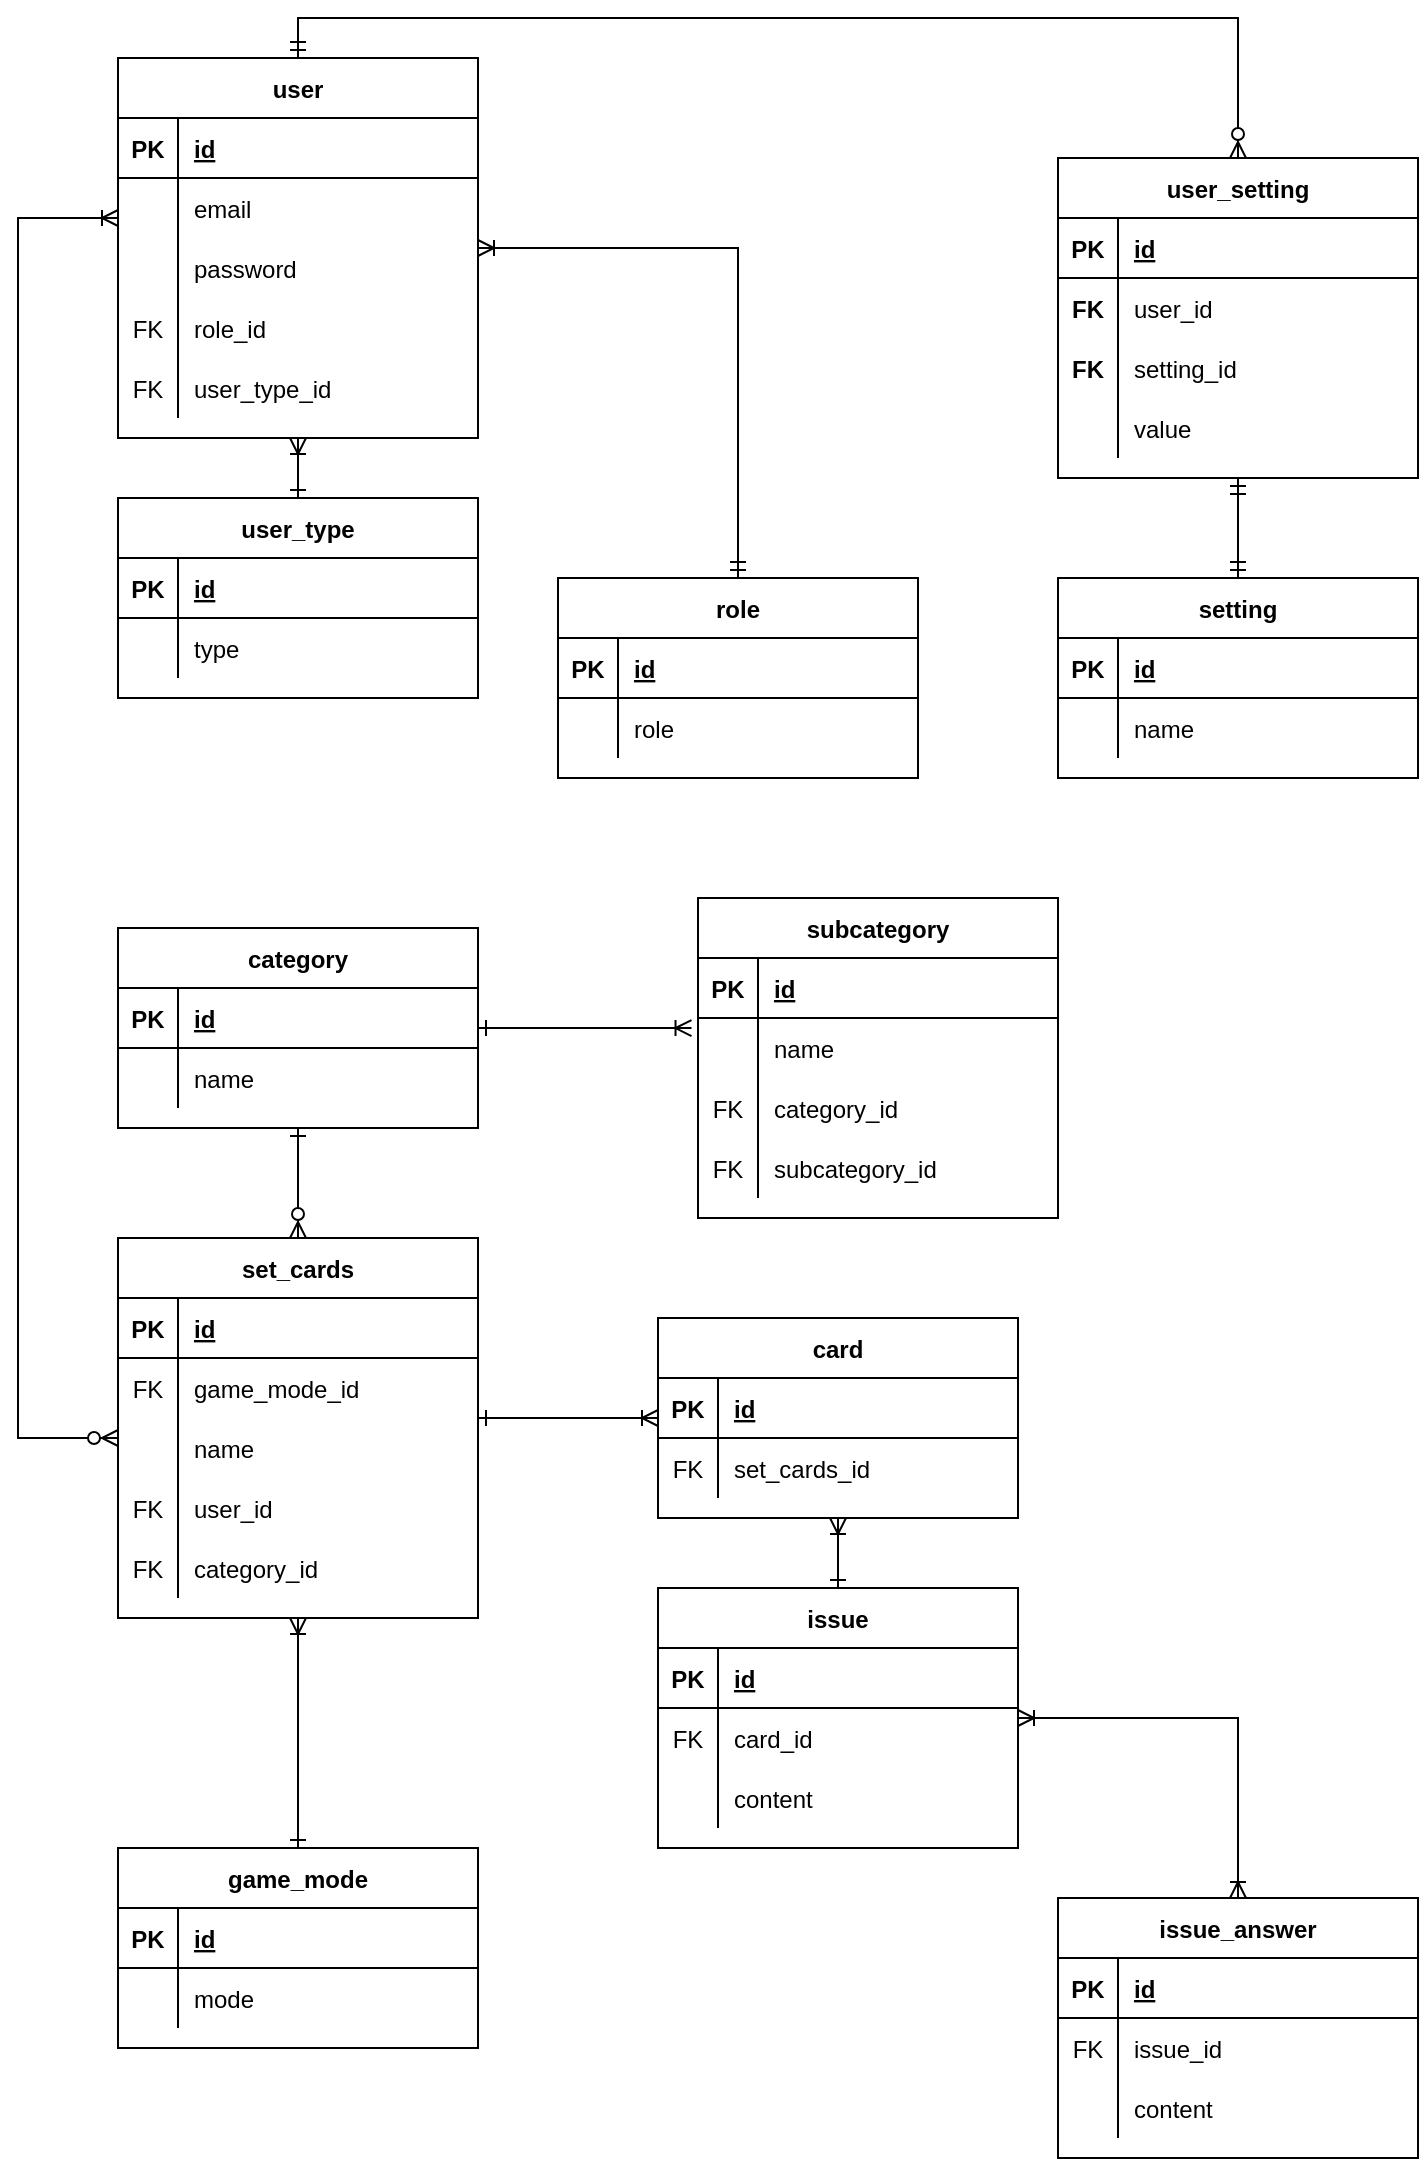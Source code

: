 <mxfile version="15.5.2" type="device"><diagram id="jai2RvPNta3rD_zh6kSv" name="Page-1"><mxGraphModel dx="2942" dy="1132" grid="1" gridSize="10" guides="1" tooltips="1" connect="1" arrows="1" fold="1" page="1" pageScale="1" pageWidth="827" pageHeight="1169" math="0" shadow="0"><root><mxCell id="0"/><mxCell id="1" parent="0"/><mxCell id="2_-YgwGZzEaMT1rcvVCC-52" style="edgeStyle=orthogonalEdgeStyle;rounded=0;orthogonalLoop=1;jettySize=auto;html=1;startArrow=ERoneToMany;startFill=0;endArrow=ERmandOne;endFill=0;" parent="1" source="2_-YgwGZzEaMT1rcvVCC-26" target="2_-YgwGZzEaMT1rcvVCC-39" edge="1"><mxGeometry relative="1" as="geometry"/></mxCell><mxCell id="2_-YgwGZzEaMT1rcvVCC-26" value="user" style="shape=table;startSize=30;container=1;collapsible=1;childLayout=tableLayout;fixedRows=1;rowLines=0;fontStyle=1;align=center;resizeLast=1;" parent="1" vertex="1"><mxGeometry x="140" y="100" width="180" height="190" as="geometry"/></mxCell><mxCell id="2_-YgwGZzEaMT1rcvVCC-27" value="" style="shape=partialRectangle;collapsible=0;dropTarget=0;pointerEvents=0;fillColor=none;top=0;left=0;bottom=1;right=0;points=[[0,0.5],[1,0.5]];portConstraint=eastwest;" parent="2_-YgwGZzEaMT1rcvVCC-26" vertex="1"><mxGeometry y="30" width="180" height="30" as="geometry"/></mxCell><mxCell id="2_-YgwGZzEaMT1rcvVCC-28" value="PK" style="shape=partialRectangle;connectable=0;fillColor=none;top=0;left=0;bottom=0;right=0;fontStyle=1;overflow=hidden;" parent="2_-YgwGZzEaMT1rcvVCC-27" vertex="1"><mxGeometry width="30" height="30" as="geometry"><mxRectangle width="30" height="30" as="alternateBounds"/></mxGeometry></mxCell><mxCell id="2_-YgwGZzEaMT1rcvVCC-29" value="id" style="shape=partialRectangle;connectable=0;fillColor=none;top=0;left=0;bottom=0;right=0;align=left;spacingLeft=6;fontStyle=5;overflow=hidden;" parent="2_-YgwGZzEaMT1rcvVCC-27" vertex="1"><mxGeometry x="30" width="150" height="30" as="geometry"><mxRectangle width="150" height="30" as="alternateBounds"/></mxGeometry></mxCell><mxCell id="2_-YgwGZzEaMT1rcvVCC-30" value="" style="shape=partialRectangle;collapsible=0;dropTarget=0;pointerEvents=0;fillColor=none;top=0;left=0;bottom=0;right=0;points=[[0,0.5],[1,0.5]];portConstraint=eastwest;" parent="2_-YgwGZzEaMT1rcvVCC-26" vertex="1"><mxGeometry y="60" width="180" height="30" as="geometry"/></mxCell><mxCell id="2_-YgwGZzEaMT1rcvVCC-31" value="" style="shape=partialRectangle;connectable=0;fillColor=none;top=0;left=0;bottom=0;right=0;editable=1;overflow=hidden;" parent="2_-YgwGZzEaMT1rcvVCC-30" vertex="1"><mxGeometry width="30" height="30" as="geometry"><mxRectangle width="30" height="30" as="alternateBounds"/></mxGeometry></mxCell><mxCell id="2_-YgwGZzEaMT1rcvVCC-32" value="email" style="shape=partialRectangle;connectable=0;fillColor=none;top=0;left=0;bottom=0;right=0;align=left;spacingLeft=6;overflow=hidden;" parent="2_-YgwGZzEaMT1rcvVCC-30" vertex="1"><mxGeometry x="30" width="150" height="30" as="geometry"><mxRectangle width="150" height="30" as="alternateBounds"/></mxGeometry></mxCell><mxCell id="2_-YgwGZzEaMT1rcvVCC-33" value="" style="shape=partialRectangle;collapsible=0;dropTarget=0;pointerEvents=0;fillColor=none;top=0;left=0;bottom=0;right=0;points=[[0,0.5],[1,0.5]];portConstraint=eastwest;" parent="2_-YgwGZzEaMT1rcvVCC-26" vertex="1"><mxGeometry y="90" width="180" height="30" as="geometry"/></mxCell><mxCell id="2_-YgwGZzEaMT1rcvVCC-34" value="" style="shape=partialRectangle;connectable=0;fillColor=none;top=0;left=0;bottom=0;right=0;editable=1;overflow=hidden;" parent="2_-YgwGZzEaMT1rcvVCC-33" vertex="1"><mxGeometry width="30" height="30" as="geometry"><mxRectangle width="30" height="30" as="alternateBounds"/></mxGeometry></mxCell><mxCell id="2_-YgwGZzEaMT1rcvVCC-35" value="password" style="shape=partialRectangle;connectable=0;fillColor=none;top=0;left=0;bottom=0;right=0;align=left;spacingLeft=6;overflow=hidden;" parent="2_-YgwGZzEaMT1rcvVCC-33" vertex="1"><mxGeometry x="30" width="150" height="30" as="geometry"><mxRectangle width="150" height="30" as="alternateBounds"/></mxGeometry></mxCell><mxCell id="2_-YgwGZzEaMT1rcvVCC-36" value="" style="shape=partialRectangle;collapsible=0;dropTarget=0;pointerEvents=0;fillColor=none;top=0;left=0;bottom=0;right=0;points=[[0,0.5],[1,0.5]];portConstraint=eastwest;" parent="2_-YgwGZzEaMT1rcvVCC-26" vertex="1"><mxGeometry y="120" width="180" height="30" as="geometry"/></mxCell><mxCell id="2_-YgwGZzEaMT1rcvVCC-37" value="FK" style="shape=partialRectangle;connectable=0;fillColor=none;top=0;left=0;bottom=0;right=0;editable=1;overflow=hidden;" parent="2_-YgwGZzEaMT1rcvVCC-36" vertex="1"><mxGeometry width="30" height="30" as="geometry"><mxRectangle width="30" height="30" as="alternateBounds"/></mxGeometry></mxCell><mxCell id="2_-YgwGZzEaMT1rcvVCC-38" value="role_id" style="shape=partialRectangle;connectable=0;fillColor=none;top=0;left=0;bottom=0;right=0;align=left;spacingLeft=6;overflow=hidden;" parent="2_-YgwGZzEaMT1rcvVCC-36" vertex="1"><mxGeometry x="30" width="150" height="30" as="geometry"><mxRectangle width="150" height="30" as="alternateBounds"/></mxGeometry></mxCell><mxCell id="8oWmtClMRzHZRAuWbO8L-13" value="" style="shape=partialRectangle;collapsible=0;dropTarget=0;pointerEvents=0;fillColor=none;top=0;left=0;bottom=0;right=0;points=[[0,0.5],[1,0.5]];portConstraint=eastwest;" parent="2_-YgwGZzEaMT1rcvVCC-26" vertex="1"><mxGeometry y="150" width="180" height="30" as="geometry"/></mxCell><mxCell id="8oWmtClMRzHZRAuWbO8L-14" value="FK" style="shape=partialRectangle;connectable=0;fillColor=none;top=0;left=0;bottom=0;right=0;editable=1;overflow=hidden;" parent="8oWmtClMRzHZRAuWbO8L-13" vertex="1"><mxGeometry width="30" height="30" as="geometry"><mxRectangle width="30" height="30" as="alternateBounds"/></mxGeometry></mxCell><mxCell id="8oWmtClMRzHZRAuWbO8L-15" value="user_type_id" style="shape=partialRectangle;connectable=0;fillColor=none;top=0;left=0;bottom=0;right=0;align=left;spacingLeft=6;overflow=hidden;" parent="8oWmtClMRzHZRAuWbO8L-13" vertex="1"><mxGeometry x="30" width="150" height="30" as="geometry"><mxRectangle width="150" height="30" as="alternateBounds"/></mxGeometry></mxCell><mxCell id="2_-YgwGZzEaMT1rcvVCC-39" value="role" style="shape=table;startSize=30;container=1;collapsible=1;childLayout=tableLayout;fixedRows=1;rowLines=0;fontStyle=1;align=center;resizeLast=1;" parent="1" vertex="1"><mxGeometry x="360" y="360" width="180" height="100" as="geometry"/></mxCell><mxCell id="2_-YgwGZzEaMT1rcvVCC-40" value="" style="shape=partialRectangle;collapsible=0;dropTarget=0;pointerEvents=0;fillColor=none;top=0;left=0;bottom=1;right=0;points=[[0,0.5],[1,0.5]];portConstraint=eastwest;" parent="2_-YgwGZzEaMT1rcvVCC-39" vertex="1"><mxGeometry y="30" width="180" height="30" as="geometry"/></mxCell><mxCell id="2_-YgwGZzEaMT1rcvVCC-41" value="PK" style="shape=partialRectangle;connectable=0;fillColor=none;top=0;left=0;bottom=0;right=0;fontStyle=1;overflow=hidden;" parent="2_-YgwGZzEaMT1rcvVCC-40" vertex="1"><mxGeometry width="30" height="30" as="geometry"><mxRectangle width="30" height="30" as="alternateBounds"/></mxGeometry></mxCell><mxCell id="2_-YgwGZzEaMT1rcvVCC-42" value="id" style="shape=partialRectangle;connectable=0;fillColor=none;top=0;left=0;bottom=0;right=0;align=left;spacingLeft=6;fontStyle=5;overflow=hidden;" parent="2_-YgwGZzEaMT1rcvVCC-40" vertex="1"><mxGeometry x="30" width="150" height="30" as="geometry"><mxRectangle width="150" height="30" as="alternateBounds"/></mxGeometry></mxCell><mxCell id="2_-YgwGZzEaMT1rcvVCC-43" value="" style="shape=partialRectangle;collapsible=0;dropTarget=0;pointerEvents=0;fillColor=none;top=0;left=0;bottom=0;right=0;points=[[0,0.5],[1,0.5]];portConstraint=eastwest;" parent="2_-YgwGZzEaMT1rcvVCC-39" vertex="1"><mxGeometry y="60" width="180" height="30" as="geometry"/></mxCell><mxCell id="2_-YgwGZzEaMT1rcvVCC-44" value="" style="shape=partialRectangle;connectable=0;fillColor=none;top=0;left=0;bottom=0;right=0;editable=1;overflow=hidden;" parent="2_-YgwGZzEaMT1rcvVCC-43" vertex="1"><mxGeometry width="30" height="30" as="geometry"><mxRectangle width="30" height="30" as="alternateBounds"/></mxGeometry></mxCell><mxCell id="2_-YgwGZzEaMT1rcvVCC-45" value="role" style="shape=partialRectangle;connectable=0;fillColor=none;top=0;left=0;bottom=0;right=0;align=left;spacingLeft=6;overflow=hidden;" parent="2_-YgwGZzEaMT1rcvVCC-43" vertex="1"><mxGeometry x="30" width="150" height="30" as="geometry"><mxRectangle width="150" height="30" as="alternateBounds"/></mxGeometry></mxCell><mxCell id="2_-YgwGZzEaMT1rcvVCC-80" style="edgeStyle=orthogonalEdgeStyle;rounded=0;orthogonalLoop=1;jettySize=auto;html=1;entryX=-0.018;entryY=0.167;entryDx=0;entryDy=0;entryPerimeter=0;startArrow=ERone;startFill=0;endArrow=ERoneToMany;endFill=0;" parent="1" source="2_-YgwGZzEaMT1rcvVCC-53" target="2_-YgwGZzEaMT1rcvVCC-64" edge="1"><mxGeometry relative="1" as="geometry"/></mxCell><mxCell id="2_-YgwGZzEaMT1rcvVCC-53" value="category" style="shape=table;startSize=30;container=1;collapsible=1;childLayout=tableLayout;fixedRows=1;rowLines=0;fontStyle=1;align=center;resizeLast=1;" parent="1" vertex="1"><mxGeometry x="140" y="535" width="180" height="100" as="geometry"/></mxCell><mxCell id="2_-YgwGZzEaMT1rcvVCC-54" value="" style="shape=partialRectangle;collapsible=0;dropTarget=0;pointerEvents=0;fillColor=none;top=0;left=0;bottom=1;right=0;points=[[0,0.5],[1,0.5]];portConstraint=eastwest;" parent="2_-YgwGZzEaMT1rcvVCC-53" vertex="1"><mxGeometry y="30" width="180" height="30" as="geometry"/></mxCell><mxCell id="2_-YgwGZzEaMT1rcvVCC-55" value="PK" style="shape=partialRectangle;connectable=0;fillColor=none;top=0;left=0;bottom=0;right=0;fontStyle=1;overflow=hidden;" parent="2_-YgwGZzEaMT1rcvVCC-54" vertex="1"><mxGeometry width="30" height="30" as="geometry"><mxRectangle width="30" height="30" as="alternateBounds"/></mxGeometry></mxCell><mxCell id="2_-YgwGZzEaMT1rcvVCC-56" value="id" style="shape=partialRectangle;connectable=0;fillColor=none;top=0;left=0;bottom=0;right=0;align=left;spacingLeft=6;fontStyle=5;overflow=hidden;" parent="2_-YgwGZzEaMT1rcvVCC-54" vertex="1"><mxGeometry x="30" width="150" height="30" as="geometry"><mxRectangle width="150" height="30" as="alternateBounds"/></mxGeometry></mxCell><mxCell id="2_-YgwGZzEaMT1rcvVCC-57" value="" style="shape=partialRectangle;collapsible=0;dropTarget=0;pointerEvents=0;fillColor=none;top=0;left=0;bottom=0;right=0;points=[[0,0.5],[1,0.5]];portConstraint=eastwest;" parent="2_-YgwGZzEaMT1rcvVCC-53" vertex="1"><mxGeometry y="60" width="180" height="30" as="geometry"/></mxCell><mxCell id="2_-YgwGZzEaMT1rcvVCC-58" value="" style="shape=partialRectangle;connectable=0;fillColor=none;top=0;left=0;bottom=0;right=0;editable=1;overflow=hidden;" parent="2_-YgwGZzEaMT1rcvVCC-57" vertex="1"><mxGeometry width="30" height="30" as="geometry"><mxRectangle width="30" height="30" as="alternateBounds"/></mxGeometry></mxCell><mxCell id="2_-YgwGZzEaMT1rcvVCC-59" value="name" style="shape=partialRectangle;connectable=0;fillColor=none;top=0;left=0;bottom=0;right=0;align=left;spacingLeft=6;overflow=hidden;" parent="2_-YgwGZzEaMT1rcvVCC-57" vertex="1"><mxGeometry x="30" width="150" height="30" as="geometry"><mxRectangle width="150" height="30" as="alternateBounds"/></mxGeometry></mxCell><mxCell id="2_-YgwGZzEaMT1rcvVCC-60" value="subcategory" style="shape=table;startSize=30;container=1;collapsible=1;childLayout=tableLayout;fixedRows=1;rowLines=0;fontStyle=1;align=center;resizeLast=1;" parent="1" vertex="1"><mxGeometry x="430" y="520" width="180" height="160" as="geometry"/></mxCell><mxCell id="2_-YgwGZzEaMT1rcvVCC-61" value="" style="shape=partialRectangle;collapsible=0;dropTarget=0;pointerEvents=0;fillColor=none;top=0;left=0;bottom=1;right=0;points=[[0,0.5],[1,0.5]];portConstraint=eastwest;" parent="2_-YgwGZzEaMT1rcvVCC-60" vertex="1"><mxGeometry y="30" width="180" height="30" as="geometry"/></mxCell><mxCell id="2_-YgwGZzEaMT1rcvVCC-62" value="PK" style="shape=partialRectangle;connectable=0;fillColor=none;top=0;left=0;bottom=0;right=0;fontStyle=1;overflow=hidden;" parent="2_-YgwGZzEaMT1rcvVCC-61" vertex="1"><mxGeometry width="30" height="30" as="geometry"><mxRectangle width="30" height="30" as="alternateBounds"/></mxGeometry></mxCell><mxCell id="2_-YgwGZzEaMT1rcvVCC-63" value="id" style="shape=partialRectangle;connectable=0;fillColor=none;top=0;left=0;bottom=0;right=0;align=left;spacingLeft=6;fontStyle=5;overflow=hidden;" parent="2_-YgwGZzEaMT1rcvVCC-61" vertex="1"><mxGeometry x="30" width="150" height="30" as="geometry"><mxRectangle width="150" height="30" as="alternateBounds"/></mxGeometry></mxCell><mxCell id="2_-YgwGZzEaMT1rcvVCC-64" value="" style="shape=partialRectangle;collapsible=0;dropTarget=0;pointerEvents=0;fillColor=none;top=0;left=0;bottom=0;right=0;points=[[0,0.5],[1,0.5]];portConstraint=eastwest;" parent="2_-YgwGZzEaMT1rcvVCC-60" vertex="1"><mxGeometry y="60" width="180" height="30" as="geometry"/></mxCell><mxCell id="2_-YgwGZzEaMT1rcvVCC-65" value="" style="shape=partialRectangle;connectable=0;fillColor=none;top=0;left=0;bottom=0;right=0;editable=1;overflow=hidden;" parent="2_-YgwGZzEaMT1rcvVCC-64" vertex="1"><mxGeometry width="30" height="30" as="geometry"><mxRectangle width="30" height="30" as="alternateBounds"/></mxGeometry></mxCell><mxCell id="2_-YgwGZzEaMT1rcvVCC-66" value="name" style="shape=partialRectangle;connectable=0;fillColor=none;top=0;left=0;bottom=0;right=0;align=left;spacingLeft=6;overflow=hidden;" parent="2_-YgwGZzEaMT1rcvVCC-64" vertex="1"><mxGeometry x="30" width="150" height="30" as="geometry"><mxRectangle width="150" height="30" as="alternateBounds"/></mxGeometry></mxCell><mxCell id="2_-YgwGZzEaMT1rcvVCC-77" value="" style="shape=partialRectangle;collapsible=0;dropTarget=0;pointerEvents=0;fillColor=none;top=0;left=0;bottom=0;right=0;points=[[0,0.5],[1,0.5]];portConstraint=eastwest;" parent="2_-YgwGZzEaMT1rcvVCC-60" vertex="1"><mxGeometry y="90" width="180" height="30" as="geometry"/></mxCell><mxCell id="2_-YgwGZzEaMT1rcvVCC-78" value="FK" style="shape=partialRectangle;connectable=0;fillColor=none;top=0;left=0;bottom=0;right=0;editable=1;overflow=hidden;" parent="2_-YgwGZzEaMT1rcvVCC-77" vertex="1"><mxGeometry width="30" height="30" as="geometry"><mxRectangle width="30" height="30" as="alternateBounds"/></mxGeometry></mxCell><mxCell id="2_-YgwGZzEaMT1rcvVCC-79" value="category_id" style="shape=partialRectangle;connectable=0;fillColor=none;top=0;left=0;bottom=0;right=0;align=left;spacingLeft=6;overflow=hidden;" parent="2_-YgwGZzEaMT1rcvVCC-77" vertex="1"><mxGeometry x="30" width="150" height="30" as="geometry"><mxRectangle width="150" height="30" as="alternateBounds"/></mxGeometry></mxCell><mxCell id="2wYi6WxrOc3uGwb4chXi-4" value="" style="shape=partialRectangle;collapsible=0;dropTarget=0;pointerEvents=0;fillColor=none;top=0;left=0;bottom=0;right=0;points=[[0,0.5],[1,0.5]];portConstraint=eastwest;" vertex="1" parent="2_-YgwGZzEaMT1rcvVCC-60"><mxGeometry y="120" width="180" height="30" as="geometry"/></mxCell><mxCell id="2wYi6WxrOc3uGwb4chXi-5" value="FK" style="shape=partialRectangle;connectable=0;fillColor=none;top=0;left=0;bottom=0;right=0;editable=1;overflow=hidden;" vertex="1" parent="2wYi6WxrOc3uGwb4chXi-4"><mxGeometry width="30" height="30" as="geometry"><mxRectangle width="30" height="30" as="alternateBounds"/></mxGeometry></mxCell><mxCell id="2wYi6WxrOc3uGwb4chXi-6" value="subcategory_id" style="shape=partialRectangle;connectable=0;fillColor=none;top=0;left=0;bottom=0;right=0;align=left;spacingLeft=6;overflow=hidden;" vertex="1" parent="2wYi6WxrOc3uGwb4chXi-4"><mxGeometry x="30" width="150" height="30" as="geometry"><mxRectangle width="150" height="30" as="alternateBounds"/></mxGeometry></mxCell><mxCell id="2_-YgwGZzEaMT1rcvVCC-105" style="edgeStyle=orthogonalEdgeStyle;rounded=0;orthogonalLoop=1;jettySize=auto;html=1;startArrow=ERone;startFill=0;endArrow=ERoneToMany;endFill=0;" parent="1" source="2_-YgwGZzEaMT1rcvVCC-81" target="2_-YgwGZzEaMT1rcvVCC-88" edge="1"><mxGeometry relative="1" as="geometry"/></mxCell><mxCell id="2_-YgwGZzEaMT1rcvVCC-81" value="game_mode" style="shape=table;startSize=30;container=1;collapsible=1;childLayout=tableLayout;fixedRows=1;rowLines=0;fontStyle=1;align=center;resizeLast=1;" parent="1" vertex="1"><mxGeometry x="140" y="995" width="180" height="100" as="geometry"/></mxCell><mxCell id="2_-YgwGZzEaMT1rcvVCC-82" value="" style="shape=partialRectangle;collapsible=0;dropTarget=0;pointerEvents=0;fillColor=none;top=0;left=0;bottom=1;right=0;points=[[0,0.5],[1,0.5]];portConstraint=eastwest;" parent="2_-YgwGZzEaMT1rcvVCC-81" vertex="1"><mxGeometry y="30" width="180" height="30" as="geometry"/></mxCell><mxCell id="2_-YgwGZzEaMT1rcvVCC-83" value="PK" style="shape=partialRectangle;connectable=0;fillColor=none;top=0;left=0;bottom=0;right=0;fontStyle=1;overflow=hidden;" parent="2_-YgwGZzEaMT1rcvVCC-82" vertex="1"><mxGeometry width="30" height="30" as="geometry"><mxRectangle width="30" height="30" as="alternateBounds"/></mxGeometry></mxCell><mxCell id="2_-YgwGZzEaMT1rcvVCC-84" value="id" style="shape=partialRectangle;connectable=0;fillColor=none;top=0;left=0;bottom=0;right=0;align=left;spacingLeft=6;fontStyle=5;overflow=hidden;" parent="2_-YgwGZzEaMT1rcvVCC-82" vertex="1"><mxGeometry x="30" width="150" height="30" as="geometry"><mxRectangle width="150" height="30" as="alternateBounds"/></mxGeometry></mxCell><mxCell id="2_-YgwGZzEaMT1rcvVCC-85" value="" style="shape=partialRectangle;collapsible=0;dropTarget=0;pointerEvents=0;fillColor=none;top=0;left=0;bottom=0;right=0;points=[[0,0.5],[1,0.5]];portConstraint=eastwest;" parent="2_-YgwGZzEaMT1rcvVCC-81" vertex="1"><mxGeometry y="60" width="180" height="30" as="geometry"/></mxCell><mxCell id="2_-YgwGZzEaMT1rcvVCC-86" value="" style="shape=partialRectangle;connectable=0;fillColor=none;top=0;left=0;bottom=0;right=0;editable=1;overflow=hidden;" parent="2_-YgwGZzEaMT1rcvVCC-85" vertex="1"><mxGeometry width="30" height="30" as="geometry"><mxRectangle width="30" height="30" as="alternateBounds"/></mxGeometry></mxCell><mxCell id="2_-YgwGZzEaMT1rcvVCC-87" value="mode" style="shape=partialRectangle;connectable=0;fillColor=none;top=0;left=0;bottom=0;right=0;align=left;spacingLeft=6;overflow=hidden;" parent="2_-YgwGZzEaMT1rcvVCC-85" vertex="1"><mxGeometry x="30" width="150" height="30" as="geometry"><mxRectangle width="150" height="30" as="alternateBounds"/></mxGeometry></mxCell><mxCell id="2_-YgwGZzEaMT1rcvVCC-107" style="edgeStyle=orthogonalEdgeStyle;rounded=0;orthogonalLoop=1;jettySize=auto;html=1;startArrow=ERone;startFill=0;endArrow=ERoneToMany;endFill=0;" parent="1" source="2_-YgwGZzEaMT1rcvVCC-88" target="2_-YgwGZzEaMT1rcvVCC-95" edge="1"><mxGeometry relative="1" as="geometry"><Array as="points"><mxPoint x="360" y="780"/><mxPoint x="360" y="780"/></Array></mxGeometry></mxCell><mxCell id="8oWmtClMRzHZRAuWbO8L-4" style="edgeStyle=orthogonalEdgeStyle;rounded=0;orthogonalLoop=1;jettySize=auto;html=1;startArrow=ERzeroToMany;startFill=1;endArrow=ERoneToMany;endFill=0;" parent="1" source="2_-YgwGZzEaMT1rcvVCC-88" target="2_-YgwGZzEaMT1rcvVCC-26" edge="1"><mxGeometry relative="1" as="geometry"><Array as="points"><mxPoint x="90" y="790"/><mxPoint x="90" y="180"/></Array></mxGeometry></mxCell><mxCell id="8oWmtClMRzHZRAuWbO8L-11" style="edgeStyle=orthogonalEdgeStyle;rounded=0;orthogonalLoop=1;jettySize=auto;html=1;startArrow=ERzeroToMany;startFill=1;endArrow=ERone;endFill=0;" parent="1" source="2_-YgwGZzEaMT1rcvVCC-88" edge="1" target="2_-YgwGZzEaMT1rcvVCC-53"><mxGeometry relative="1" as="geometry"><mxPoint x="240" y="630" as="targetPoint"/></mxGeometry></mxCell><mxCell id="2_-YgwGZzEaMT1rcvVCC-88" value="set_cards" style="shape=table;startSize=30;container=1;collapsible=1;childLayout=tableLayout;fixedRows=1;rowLines=0;fontStyle=1;align=center;resizeLast=1;" parent="1" vertex="1"><mxGeometry x="140" y="690" width="180" height="190" as="geometry"/></mxCell><mxCell id="2_-YgwGZzEaMT1rcvVCC-89" value="" style="shape=partialRectangle;collapsible=0;dropTarget=0;pointerEvents=0;fillColor=none;top=0;left=0;bottom=1;right=0;points=[[0,0.5],[1,0.5]];portConstraint=eastwest;" parent="2_-YgwGZzEaMT1rcvVCC-88" vertex="1"><mxGeometry y="30" width="180" height="30" as="geometry"/></mxCell><mxCell id="2_-YgwGZzEaMT1rcvVCC-90" value="PK" style="shape=partialRectangle;connectable=0;fillColor=none;top=0;left=0;bottom=0;right=0;fontStyle=1;overflow=hidden;" parent="2_-YgwGZzEaMT1rcvVCC-89" vertex="1"><mxGeometry width="30" height="30" as="geometry"><mxRectangle width="30" height="30" as="alternateBounds"/></mxGeometry></mxCell><mxCell id="2_-YgwGZzEaMT1rcvVCC-91" value="id" style="shape=partialRectangle;connectable=0;fillColor=none;top=0;left=0;bottom=0;right=0;align=left;spacingLeft=6;fontStyle=5;overflow=hidden;" parent="2_-YgwGZzEaMT1rcvVCC-89" vertex="1"><mxGeometry x="30" width="150" height="30" as="geometry"><mxRectangle width="150" height="30" as="alternateBounds"/></mxGeometry></mxCell><mxCell id="2_-YgwGZzEaMT1rcvVCC-92" value="" style="shape=partialRectangle;collapsible=0;dropTarget=0;pointerEvents=0;fillColor=none;top=0;left=0;bottom=0;right=0;points=[[0,0.5],[1,0.5]];portConstraint=eastwest;" parent="2_-YgwGZzEaMT1rcvVCC-88" vertex="1"><mxGeometry y="60" width="180" height="30" as="geometry"/></mxCell><mxCell id="2_-YgwGZzEaMT1rcvVCC-93" value="FK" style="shape=partialRectangle;connectable=0;fillColor=none;top=0;left=0;bottom=0;right=0;editable=1;overflow=hidden;" parent="2_-YgwGZzEaMT1rcvVCC-92" vertex="1"><mxGeometry width="30" height="30" as="geometry"><mxRectangle width="30" height="30" as="alternateBounds"/></mxGeometry></mxCell><mxCell id="2_-YgwGZzEaMT1rcvVCC-94" value="game_mode_id" style="shape=partialRectangle;connectable=0;fillColor=none;top=0;left=0;bottom=0;right=0;align=left;spacingLeft=6;overflow=hidden;" parent="2_-YgwGZzEaMT1rcvVCC-92" vertex="1"><mxGeometry x="30" width="150" height="30" as="geometry"><mxRectangle width="150" height="30" as="alternateBounds"/></mxGeometry></mxCell><mxCell id="2_-YgwGZzEaMT1rcvVCC-108" value="" style="shape=partialRectangle;collapsible=0;dropTarget=0;pointerEvents=0;fillColor=none;top=0;left=0;bottom=0;right=0;points=[[0,0.5],[1,0.5]];portConstraint=eastwest;" parent="2_-YgwGZzEaMT1rcvVCC-88" vertex="1"><mxGeometry y="90" width="180" height="30" as="geometry"/></mxCell><mxCell id="2_-YgwGZzEaMT1rcvVCC-109" value="" style="shape=partialRectangle;connectable=0;fillColor=none;top=0;left=0;bottom=0;right=0;editable=1;overflow=hidden;" parent="2_-YgwGZzEaMT1rcvVCC-108" vertex="1"><mxGeometry width="30" height="30" as="geometry"><mxRectangle width="30" height="30" as="alternateBounds"/></mxGeometry></mxCell><mxCell id="2_-YgwGZzEaMT1rcvVCC-110" value="name" style="shape=partialRectangle;connectable=0;fillColor=none;top=0;left=0;bottom=0;right=0;align=left;spacingLeft=6;overflow=hidden;" parent="2_-YgwGZzEaMT1rcvVCC-108" vertex="1"><mxGeometry x="30" width="150" height="30" as="geometry"><mxRectangle width="150" height="30" as="alternateBounds"/></mxGeometry></mxCell><mxCell id="8oWmtClMRzHZRAuWbO8L-1" value="" style="shape=partialRectangle;collapsible=0;dropTarget=0;pointerEvents=0;fillColor=none;top=0;left=0;bottom=0;right=0;points=[[0,0.5],[1,0.5]];portConstraint=eastwest;" parent="2_-YgwGZzEaMT1rcvVCC-88" vertex="1"><mxGeometry y="120" width="180" height="30" as="geometry"/></mxCell><mxCell id="8oWmtClMRzHZRAuWbO8L-2" value="FK" style="shape=partialRectangle;connectable=0;fillColor=none;top=0;left=0;bottom=0;right=0;editable=1;overflow=hidden;" parent="8oWmtClMRzHZRAuWbO8L-1" vertex="1"><mxGeometry width="30" height="30" as="geometry"><mxRectangle width="30" height="30" as="alternateBounds"/></mxGeometry></mxCell><mxCell id="8oWmtClMRzHZRAuWbO8L-3" value="user_id" style="shape=partialRectangle;connectable=0;fillColor=none;top=0;left=0;bottom=0;right=0;align=left;spacingLeft=6;overflow=hidden;" parent="8oWmtClMRzHZRAuWbO8L-1" vertex="1"><mxGeometry x="30" width="150" height="30" as="geometry"><mxRectangle width="150" height="30" as="alternateBounds"/></mxGeometry></mxCell><mxCell id="8oWmtClMRzHZRAuWbO8L-5" value="" style="shape=partialRectangle;collapsible=0;dropTarget=0;pointerEvents=0;fillColor=none;top=0;left=0;bottom=0;right=0;points=[[0,0.5],[1,0.5]];portConstraint=eastwest;" parent="2_-YgwGZzEaMT1rcvVCC-88" vertex="1"><mxGeometry y="150" width="180" height="30" as="geometry"/></mxCell><mxCell id="8oWmtClMRzHZRAuWbO8L-6" value="FK" style="shape=partialRectangle;connectable=0;fillColor=none;top=0;left=0;bottom=0;right=0;editable=1;overflow=hidden;" parent="8oWmtClMRzHZRAuWbO8L-5" vertex="1"><mxGeometry width="30" height="30" as="geometry"><mxRectangle width="30" height="30" as="alternateBounds"/></mxGeometry></mxCell><mxCell id="8oWmtClMRzHZRAuWbO8L-7" value="category_id" style="shape=partialRectangle;connectable=0;fillColor=none;top=0;left=0;bottom=0;right=0;align=left;spacingLeft=6;overflow=hidden;" parent="8oWmtClMRzHZRAuWbO8L-5" vertex="1"><mxGeometry x="30" width="150" height="30" as="geometry"><mxRectangle width="150" height="30" as="alternateBounds"/></mxGeometry></mxCell><mxCell id="2_-YgwGZzEaMT1rcvVCC-140" style="edgeStyle=orthogonalEdgeStyle;rounded=0;orthogonalLoop=1;jettySize=auto;html=1;entryX=0.5;entryY=0;entryDx=0;entryDy=0;startArrow=ERoneToMany;startFill=0;endArrow=ERone;endFill=0;" parent="1" source="2_-YgwGZzEaMT1rcvVCC-95" target="2_-YgwGZzEaMT1rcvVCC-117" edge="1"><mxGeometry relative="1" as="geometry"/></mxCell><mxCell id="2_-YgwGZzEaMT1rcvVCC-95" value="card" style="shape=table;startSize=30;container=1;collapsible=1;childLayout=tableLayout;fixedRows=1;rowLines=0;fontStyle=1;align=center;resizeLast=1;" parent="1" vertex="1"><mxGeometry x="410" y="730" width="180" height="100" as="geometry"/></mxCell><mxCell id="2_-YgwGZzEaMT1rcvVCC-96" value="" style="shape=partialRectangle;collapsible=0;dropTarget=0;pointerEvents=0;fillColor=none;top=0;left=0;bottom=1;right=0;points=[[0,0.5],[1,0.5]];portConstraint=eastwest;" parent="2_-YgwGZzEaMT1rcvVCC-95" vertex="1"><mxGeometry y="30" width="180" height="30" as="geometry"/></mxCell><mxCell id="2_-YgwGZzEaMT1rcvVCC-97" value="PK" style="shape=partialRectangle;connectable=0;fillColor=none;top=0;left=0;bottom=0;right=0;fontStyle=1;overflow=hidden;" parent="2_-YgwGZzEaMT1rcvVCC-96" vertex="1"><mxGeometry width="30" height="30" as="geometry"><mxRectangle width="30" height="30" as="alternateBounds"/></mxGeometry></mxCell><mxCell id="2_-YgwGZzEaMT1rcvVCC-98" value="id" style="shape=partialRectangle;connectable=0;fillColor=none;top=0;left=0;bottom=0;right=0;align=left;spacingLeft=6;fontStyle=5;overflow=hidden;" parent="2_-YgwGZzEaMT1rcvVCC-96" vertex="1"><mxGeometry x="30" width="150" height="30" as="geometry"><mxRectangle width="150" height="30" as="alternateBounds"/></mxGeometry></mxCell><mxCell id="2_-YgwGZzEaMT1rcvVCC-99" value="" style="shape=partialRectangle;collapsible=0;dropTarget=0;pointerEvents=0;fillColor=none;top=0;left=0;bottom=0;right=0;points=[[0,0.5],[1,0.5]];portConstraint=eastwest;" parent="2_-YgwGZzEaMT1rcvVCC-95" vertex="1"><mxGeometry y="60" width="180" height="30" as="geometry"/></mxCell><mxCell id="2_-YgwGZzEaMT1rcvVCC-100" value="FK" style="shape=partialRectangle;connectable=0;fillColor=none;top=0;left=0;bottom=0;right=0;editable=1;overflow=hidden;" parent="2_-YgwGZzEaMT1rcvVCC-99" vertex="1"><mxGeometry width="30" height="30" as="geometry"><mxRectangle width="30" height="30" as="alternateBounds"/></mxGeometry></mxCell><mxCell id="2_-YgwGZzEaMT1rcvVCC-101" value="set_cards_id" style="shape=partialRectangle;connectable=0;fillColor=none;top=0;left=0;bottom=0;right=0;align=left;spacingLeft=6;overflow=hidden;fontStyle=0" parent="2_-YgwGZzEaMT1rcvVCC-99" vertex="1"><mxGeometry x="30" width="150" height="30" as="geometry"><mxRectangle width="150" height="30" as="alternateBounds"/></mxGeometry></mxCell><mxCell id="2_-YgwGZzEaMT1rcvVCC-141" style="edgeStyle=orthogonalEdgeStyle;rounded=0;orthogonalLoop=1;jettySize=auto;html=1;entryX=0.5;entryY=0;entryDx=0;entryDy=0;startArrow=ERoneToMany;startFill=0;endArrow=ERoneToMany;endFill=0;" parent="1" source="2_-YgwGZzEaMT1rcvVCC-117" target="2_-YgwGZzEaMT1rcvVCC-130" edge="1"><mxGeometry relative="1" as="geometry"/></mxCell><mxCell id="2_-YgwGZzEaMT1rcvVCC-117" value="issue" style="shape=table;startSize=30;container=1;collapsible=1;childLayout=tableLayout;fixedRows=1;rowLines=0;fontStyle=1;align=center;resizeLast=1;" parent="1" vertex="1"><mxGeometry x="410" y="865" width="180" height="130" as="geometry"/></mxCell><mxCell id="2_-YgwGZzEaMT1rcvVCC-118" value="" style="shape=partialRectangle;collapsible=0;dropTarget=0;pointerEvents=0;fillColor=none;top=0;left=0;bottom=1;right=0;points=[[0,0.5],[1,0.5]];portConstraint=eastwest;" parent="2_-YgwGZzEaMT1rcvVCC-117" vertex="1"><mxGeometry y="30" width="180" height="30" as="geometry"/></mxCell><mxCell id="2_-YgwGZzEaMT1rcvVCC-119" value="PK" style="shape=partialRectangle;connectable=0;fillColor=none;top=0;left=0;bottom=0;right=0;fontStyle=1;overflow=hidden;" parent="2_-YgwGZzEaMT1rcvVCC-118" vertex="1"><mxGeometry width="30" height="30" as="geometry"><mxRectangle width="30" height="30" as="alternateBounds"/></mxGeometry></mxCell><mxCell id="2_-YgwGZzEaMT1rcvVCC-120" value="id" style="shape=partialRectangle;connectable=0;fillColor=none;top=0;left=0;bottom=0;right=0;align=left;spacingLeft=6;fontStyle=5;overflow=hidden;" parent="2_-YgwGZzEaMT1rcvVCC-118" vertex="1"><mxGeometry x="30" width="150" height="30" as="geometry"><mxRectangle width="150" height="30" as="alternateBounds"/></mxGeometry></mxCell><mxCell id="2_-YgwGZzEaMT1rcvVCC-121" value="" style="shape=partialRectangle;collapsible=0;dropTarget=0;pointerEvents=0;fillColor=none;top=0;left=0;bottom=0;right=0;points=[[0,0.5],[1,0.5]];portConstraint=eastwest;" parent="2_-YgwGZzEaMT1rcvVCC-117" vertex="1"><mxGeometry y="60" width="180" height="30" as="geometry"/></mxCell><mxCell id="2_-YgwGZzEaMT1rcvVCC-122" value="FK" style="shape=partialRectangle;connectable=0;fillColor=none;top=0;left=0;bottom=0;right=0;editable=1;overflow=hidden;" parent="2_-YgwGZzEaMT1rcvVCC-121" vertex="1"><mxGeometry width="30" height="30" as="geometry"><mxRectangle width="30" height="30" as="alternateBounds"/></mxGeometry></mxCell><mxCell id="2_-YgwGZzEaMT1rcvVCC-123" value="card_id" style="shape=partialRectangle;connectable=0;fillColor=none;top=0;left=0;bottom=0;right=0;align=left;spacingLeft=6;overflow=hidden;" parent="2_-YgwGZzEaMT1rcvVCC-121" vertex="1"><mxGeometry x="30" width="150" height="30" as="geometry"><mxRectangle width="150" height="30" as="alternateBounds"/></mxGeometry></mxCell><mxCell id="2_-YgwGZzEaMT1rcvVCC-124" value="" style="shape=partialRectangle;collapsible=0;dropTarget=0;pointerEvents=0;fillColor=none;top=0;left=0;bottom=0;right=0;points=[[0,0.5],[1,0.5]];portConstraint=eastwest;" parent="2_-YgwGZzEaMT1rcvVCC-117" vertex="1"><mxGeometry y="90" width="180" height="30" as="geometry"/></mxCell><mxCell id="2_-YgwGZzEaMT1rcvVCC-125" value="" style="shape=partialRectangle;connectable=0;fillColor=none;top=0;left=0;bottom=0;right=0;editable=1;overflow=hidden;" parent="2_-YgwGZzEaMT1rcvVCC-124" vertex="1"><mxGeometry width="30" height="30" as="geometry"><mxRectangle width="30" height="30" as="alternateBounds"/></mxGeometry></mxCell><mxCell id="2_-YgwGZzEaMT1rcvVCC-126" value="content" style="shape=partialRectangle;connectable=0;fillColor=none;top=0;left=0;bottom=0;right=0;align=left;spacingLeft=6;overflow=hidden;" parent="2_-YgwGZzEaMT1rcvVCC-124" vertex="1"><mxGeometry x="30" width="150" height="30" as="geometry"><mxRectangle width="150" height="30" as="alternateBounds"/></mxGeometry></mxCell><mxCell id="2_-YgwGZzEaMT1rcvVCC-130" value="issue_answer" style="shape=table;startSize=30;container=1;collapsible=1;childLayout=tableLayout;fixedRows=1;rowLines=0;fontStyle=1;align=center;resizeLast=1;" parent="1" vertex="1"><mxGeometry x="610" y="1020" width="180" height="130" as="geometry"/></mxCell><mxCell id="2_-YgwGZzEaMT1rcvVCC-131" value="" style="shape=partialRectangle;collapsible=0;dropTarget=0;pointerEvents=0;fillColor=none;top=0;left=0;bottom=1;right=0;points=[[0,0.5],[1,0.5]];portConstraint=eastwest;" parent="2_-YgwGZzEaMT1rcvVCC-130" vertex="1"><mxGeometry y="30" width="180" height="30" as="geometry"/></mxCell><mxCell id="2_-YgwGZzEaMT1rcvVCC-132" value="PK" style="shape=partialRectangle;connectable=0;fillColor=none;top=0;left=0;bottom=0;right=0;fontStyle=1;overflow=hidden;" parent="2_-YgwGZzEaMT1rcvVCC-131" vertex="1"><mxGeometry width="30" height="30" as="geometry"><mxRectangle width="30" height="30" as="alternateBounds"/></mxGeometry></mxCell><mxCell id="2_-YgwGZzEaMT1rcvVCC-133" value="id" style="shape=partialRectangle;connectable=0;fillColor=none;top=0;left=0;bottom=0;right=0;align=left;spacingLeft=6;fontStyle=5;overflow=hidden;" parent="2_-YgwGZzEaMT1rcvVCC-131" vertex="1"><mxGeometry x="30" width="150" height="30" as="geometry"><mxRectangle width="150" height="30" as="alternateBounds"/></mxGeometry></mxCell><mxCell id="2_-YgwGZzEaMT1rcvVCC-134" value="" style="shape=partialRectangle;collapsible=0;dropTarget=0;pointerEvents=0;fillColor=none;top=0;left=0;bottom=0;right=0;points=[[0,0.5],[1,0.5]];portConstraint=eastwest;" parent="2_-YgwGZzEaMT1rcvVCC-130" vertex="1"><mxGeometry y="60" width="180" height="30" as="geometry"/></mxCell><mxCell id="2_-YgwGZzEaMT1rcvVCC-135" value="FK" style="shape=partialRectangle;connectable=0;fillColor=none;top=0;left=0;bottom=0;right=0;editable=1;overflow=hidden;" parent="2_-YgwGZzEaMT1rcvVCC-134" vertex="1"><mxGeometry width="30" height="30" as="geometry"><mxRectangle width="30" height="30" as="alternateBounds"/></mxGeometry></mxCell><mxCell id="2_-YgwGZzEaMT1rcvVCC-136" value="issue_id" style="shape=partialRectangle;connectable=0;fillColor=none;top=0;left=0;bottom=0;right=0;align=left;spacingLeft=6;overflow=hidden;" parent="2_-YgwGZzEaMT1rcvVCC-134" vertex="1"><mxGeometry x="30" width="150" height="30" as="geometry"><mxRectangle width="150" height="30" as="alternateBounds"/></mxGeometry></mxCell><mxCell id="2_-YgwGZzEaMT1rcvVCC-137" value="" style="shape=partialRectangle;collapsible=0;dropTarget=0;pointerEvents=0;fillColor=none;top=0;left=0;bottom=0;right=0;points=[[0,0.5],[1,0.5]];portConstraint=eastwest;" parent="2_-YgwGZzEaMT1rcvVCC-130" vertex="1"><mxGeometry y="90" width="180" height="30" as="geometry"/></mxCell><mxCell id="2_-YgwGZzEaMT1rcvVCC-138" value="" style="shape=partialRectangle;connectable=0;fillColor=none;top=0;left=0;bottom=0;right=0;editable=1;overflow=hidden;" parent="2_-YgwGZzEaMT1rcvVCC-137" vertex="1"><mxGeometry width="30" height="30" as="geometry"><mxRectangle width="30" height="30" as="alternateBounds"/></mxGeometry></mxCell><mxCell id="2_-YgwGZzEaMT1rcvVCC-139" value="content" style="shape=partialRectangle;connectable=0;fillColor=none;top=0;left=0;bottom=0;right=0;align=left;spacingLeft=6;overflow=hidden;" parent="2_-YgwGZzEaMT1rcvVCC-137" vertex="1"><mxGeometry x="30" width="150" height="30" as="geometry"><mxRectangle width="150" height="30" as="alternateBounds"/></mxGeometry></mxCell><mxCell id="2_-YgwGZzEaMT1rcvVCC-150" style="edgeStyle=orthogonalEdgeStyle;rounded=0;orthogonalLoop=1;jettySize=auto;html=1;startArrow=ERone;startFill=0;endArrow=ERoneToMany;endFill=0;" parent="1" source="2_-YgwGZzEaMT1rcvVCC-143" target="2_-YgwGZzEaMT1rcvVCC-26" edge="1"><mxGeometry relative="1" as="geometry"/></mxCell><mxCell id="2_-YgwGZzEaMT1rcvVCC-143" value="user_type" style="shape=table;startSize=30;container=1;collapsible=1;childLayout=tableLayout;fixedRows=1;rowLines=0;fontStyle=1;align=center;resizeLast=1;" parent="1" vertex="1"><mxGeometry x="140" y="320" width="180" height="100" as="geometry"/></mxCell><mxCell id="2_-YgwGZzEaMT1rcvVCC-144" value="" style="shape=partialRectangle;collapsible=0;dropTarget=0;pointerEvents=0;fillColor=none;top=0;left=0;bottom=1;right=0;points=[[0,0.5],[1,0.5]];portConstraint=eastwest;" parent="2_-YgwGZzEaMT1rcvVCC-143" vertex="1"><mxGeometry y="30" width="180" height="30" as="geometry"/></mxCell><mxCell id="2_-YgwGZzEaMT1rcvVCC-145" value="PK" style="shape=partialRectangle;connectable=0;fillColor=none;top=0;left=0;bottom=0;right=0;fontStyle=1;overflow=hidden;" parent="2_-YgwGZzEaMT1rcvVCC-144" vertex="1"><mxGeometry width="30" height="30" as="geometry"><mxRectangle width="30" height="30" as="alternateBounds"/></mxGeometry></mxCell><mxCell id="2_-YgwGZzEaMT1rcvVCC-146" value="id" style="shape=partialRectangle;connectable=0;fillColor=none;top=0;left=0;bottom=0;right=0;align=left;spacingLeft=6;fontStyle=5;overflow=hidden;" parent="2_-YgwGZzEaMT1rcvVCC-144" vertex="1"><mxGeometry x="30" width="150" height="30" as="geometry"><mxRectangle width="150" height="30" as="alternateBounds"/></mxGeometry></mxCell><mxCell id="2_-YgwGZzEaMT1rcvVCC-151" value="" style="shape=partialRectangle;collapsible=0;dropTarget=0;pointerEvents=0;fillColor=none;top=0;left=0;bottom=0;right=0;points=[[0,0.5],[1,0.5]];portConstraint=eastwest;" parent="2_-YgwGZzEaMT1rcvVCC-143" vertex="1"><mxGeometry y="60" width="180" height="30" as="geometry"/></mxCell><mxCell id="2_-YgwGZzEaMT1rcvVCC-152" value="" style="shape=partialRectangle;connectable=0;fillColor=none;top=0;left=0;bottom=0;right=0;editable=1;overflow=hidden;" parent="2_-YgwGZzEaMT1rcvVCC-151" vertex="1"><mxGeometry width="30" height="30" as="geometry"><mxRectangle width="30" height="30" as="alternateBounds"/></mxGeometry></mxCell><mxCell id="2_-YgwGZzEaMT1rcvVCC-153" value="type" style="shape=partialRectangle;connectable=0;fillColor=none;top=0;left=0;bottom=0;right=0;align=left;spacingLeft=6;overflow=hidden;" parent="2_-YgwGZzEaMT1rcvVCC-151" vertex="1"><mxGeometry x="30" width="150" height="30" as="geometry"><mxRectangle width="150" height="30" as="alternateBounds"/></mxGeometry></mxCell><mxCell id="2wYi6WxrOc3uGwb4chXi-7" value="setting" style="shape=table;startSize=30;container=1;collapsible=1;childLayout=tableLayout;fixedRows=1;rowLines=0;fontStyle=1;align=center;resizeLast=1;" vertex="1" parent="1"><mxGeometry x="610" y="360" width="180" height="100" as="geometry"/></mxCell><mxCell id="2wYi6WxrOc3uGwb4chXi-8" value="" style="shape=partialRectangle;collapsible=0;dropTarget=0;pointerEvents=0;fillColor=none;top=0;left=0;bottom=1;right=0;points=[[0,0.5],[1,0.5]];portConstraint=eastwest;" vertex="1" parent="2wYi6WxrOc3uGwb4chXi-7"><mxGeometry y="30" width="180" height="30" as="geometry"/></mxCell><mxCell id="2wYi6WxrOc3uGwb4chXi-9" value="PK" style="shape=partialRectangle;connectable=0;fillColor=none;top=0;left=0;bottom=0;right=0;fontStyle=1;overflow=hidden;" vertex="1" parent="2wYi6WxrOc3uGwb4chXi-8"><mxGeometry width="30" height="30" as="geometry"><mxRectangle width="30" height="30" as="alternateBounds"/></mxGeometry></mxCell><mxCell id="2wYi6WxrOc3uGwb4chXi-10" value="id" style="shape=partialRectangle;connectable=0;fillColor=none;top=0;left=0;bottom=0;right=0;align=left;spacingLeft=6;fontStyle=5;overflow=hidden;" vertex="1" parent="2wYi6WxrOc3uGwb4chXi-8"><mxGeometry x="30" width="150" height="30" as="geometry"><mxRectangle width="150" height="30" as="alternateBounds"/></mxGeometry></mxCell><mxCell id="2wYi6WxrOc3uGwb4chXi-11" value="" style="shape=partialRectangle;collapsible=0;dropTarget=0;pointerEvents=0;fillColor=none;top=0;left=0;bottom=0;right=0;points=[[0,0.5],[1,0.5]];portConstraint=eastwest;" vertex="1" parent="2wYi6WxrOc3uGwb4chXi-7"><mxGeometry y="60" width="180" height="30" as="geometry"/></mxCell><mxCell id="2wYi6WxrOc3uGwb4chXi-12" value="" style="shape=partialRectangle;connectable=0;fillColor=none;top=0;left=0;bottom=0;right=0;editable=1;overflow=hidden;" vertex="1" parent="2wYi6WxrOc3uGwb4chXi-11"><mxGeometry width="30" height="30" as="geometry"><mxRectangle width="30" height="30" as="alternateBounds"/></mxGeometry></mxCell><mxCell id="2wYi6WxrOc3uGwb4chXi-13" value="name" style="shape=partialRectangle;connectable=0;fillColor=none;top=0;left=0;bottom=0;right=0;align=left;spacingLeft=6;overflow=hidden;" vertex="1" parent="2wYi6WxrOc3uGwb4chXi-11"><mxGeometry x="30" width="150" height="30" as="geometry"><mxRectangle width="150" height="30" as="alternateBounds"/></mxGeometry></mxCell><mxCell id="2wYi6WxrOc3uGwb4chXi-27" style="edgeStyle=orthogonalEdgeStyle;rounded=0;orthogonalLoop=1;jettySize=auto;html=1;entryX=0.5;entryY=0;entryDx=0;entryDy=0;endArrow=ERmandOne;endFill=0;startArrow=ERmandOne;startFill=0;" edge="1" parent="1" source="2wYi6WxrOc3uGwb4chXi-14" target="2wYi6WxrOc3uGwb4chXi-7"><mxGeometry relative="1" as="geometry"/></mxCell><mxCell id="2wYi6WxrOc3uGwb4chXi-28" style="edgeStyle=orthogonalEdgeStyle;rounded=0;orthogonalLoop=1;jettySize=auto;html=1;entryX=0.5;entryY=0;entryDx=0;entryDy=0;endArrow=ERmandOne;endFill=0;exitX=0.5;exitY=0;exitDx=0;exitDy=0;startArrow=ERzeroToMany;startFill=1;" edge="1" parent="1" source="2wYi6WxrOc3uGwb4chXi-14" target="2_-YgwGZzEaMT1rcvVCC-26"><mxGeometry relative="1" as="geometry"/></mxCell><mxCell id="2wYi6WxrOc3uGwb4chXi-14" value="user_setting" style="shape=table;startSize=30;container=1;collapsible=1;childLayout=tableLayout;fixedRows=1;rowLines=0;fontStyle=1;align=center;resizeLast=1;" vertex="1" parent="1"><mxGeometry x="610" y="150" width="180" height="160" as="geometry"/></mxCell><mxCell id="2wYi6WxrOc3uGwb4chXi-15" value="" style="shape=partialRectangle;collapsible=0;dropTarget=0;pointerEvents=0;fillColor=none;top=0;left=0;bottom=1;right=0;points=[[0,0.5],[1,0.5]];portConstraint=eastwest;" vertex="1" parent="2wYi6WxrOc3uGwb4chXi-14"><mxGeometry y="30" width="180" height="30" as="geometry"/></mxCell><mxCell id="2wYi6WxrOc3uGwb4chXi-16" value="PK" style="shape=partialRectangle;connectable=0;fillColor=none;top=0;left=0;bottom=0;right=0;fontStyle=1;overflow=hidden;" vertex="1" parent="2wYi6WxrOc3uGwb4chXi-15"><mxGeometry width="30" height="30" as="geometry"><mxRectangle width="30" height="30" as="alternateBounds"/></mxGeometry></mxCell><mxCell id="2wYi6WxrOc3uGwb4chXi-17" value="id" style="shape=partialRectangle;connectable=0;fillColor=none;top=0;left=0;bottom=0;right=0;align=left;spacingLeft=6;fontStyle=5;overflow=hidden;" vertex="1" parent="2wYi6WxrOc3uGwb4chXi-15"><mxGeometry x="30" width="150" height="30" as="geometry"><mxRectangle width="150" height="30" as="alternateBounds"/></mxGeometry></mxCell><mxCell id="2wYi6WxrOc3uGwb4chXi-18" value="" style="shape=partialRectangle;collapsible=0;dropTarget=0;pointerEvents=0;fillColor=none;top=0;left=0;bottom=0;right=0;points=[[0,0.5],[1,0.5]];portConstraint=eastwest;" vertex="1" parent="2wYi6WxrOc3uGwb4chXi-14"><mxGeometry y="60" width="180" height="30" as="geometry"/></mxCell><mxCell id="2wYi6WxrOc3uGwb4chXi-19" value="FK" style="shape=partialRectangle;connectable=0;fillColor=none;top=0;left=0;bottom=0;right=0;editable=1;overflow=hidden;fontStyle=1" vertex="1" parent="2wYi6WxrOc3uGwb4chXi-18"><mxGeometry width="30" height="30" as="geometry"><mxRectangle width="30" height="30" as="alternateBounds"/></mxGeometry></mxCell><mxCell id="2wYi6WxrOc3uGwb4chXi-20" value="user_id" style="shape=partialRectangle;connectable=0;fillColor=none;top=0;left=0;bottom=0;right=0;align=left;spacingLeft=6;overflow=hidden;" vertex="1" parent="2wYi6WxrOc3uGwb4chXi-18"><mxGeometry x="30" width="150" height="30" as="geometry"><mxRectangle width="150" height="30" as="alternateBounds"/></mxGeometry></mxCell><mxCell id="2wYi6WxrOc3uGwb4chXi-21" value="" style="shape=partialRectangle;collapsible=0;dropTarget=0;pointerEvents=0;fillColor=none;top=0;left=0;bottom=0;right=0;points=[[0,0.5],[1,0.5]];portConstraint=eastwest;" vertex="1" parent="2wYi6WxrOc3uGwb4chXi-14"><mxGeometry y="90" width="180" height="30" as="geometry"/></mxCell><mxCell id="2wYi6WxrOc3uGwb4chXi-22" value="FK" style="shape=partialRectangle;connectable=0;fillColor=none;top=0;left=0;bottom=0;right=0;editable=1;overflow=hidden;fontStyle=1" vertex="1" parent="2wYi6WxrOc3uGwb4chXi-21"><mxGeometry width="30" height="30" as="geometry"><mxRectangle width="30" height="30" as="alternateBounds"/></mxGeometry></mxCell><mxCell id="2wYi6WxrOc3uGwb4chXi-23" value="setting_id" style="shape=partialRectangle;connectable=0;fillColor=none;top=0;left=0;bottom=0;right=0;align=left;spacingLeft=6;overflow=hidden;" vertex="1" parent="2wYi6WxrOc3uGwb4chXi-21"><mxGeometry x="30" width="150" height="30" as="geometry"><mxRectangle width="150" height="30" as="alternateBounds"/></mxGeometry></mxCell><mxCell id="2wYi6WxrOc3uGwb4chXi-24" value="" style="shape=partialRectangle;collapsible=0;dropTarget=0;pointerEvents=0;fillColor=none;top=0;left=0;bottom=0;right=0;points=[[0,0.5],[1,0.5]];portConstraint=eastwest;" vertex="1" parent="2wYi6WxrOc3uGwb4chXi-14"><mxGeometry y="120" width="180" height="30" as="geometry"/></mxCell><mxCell id="2wYi6WxrOc3uGwb4chXi-25" value="" style="shape=partialRectangle;connectable=0;fillColor=none;top=0;left=0;bottom=0;right=0;editable=1;overflow=hidden;" vertex="1" parent="2wYi6WxrOc3uGwb4chXi-24"><mxGeometry width="30" height="30" as="geometry"><mxRectangle width="30" height="30" as="alternateBounds"/></mxGeometry></mxCell><mxCell id="2wYi6WxrOc3uGwb4chXi-26" value="value" style="shape=partialRectangle;connectable=0;fillColor=none;top=0;left=0;bottom=0;right=0;align=left;spacingLeft=6;overflow=hidden;" vertex="1" parent="2wYi6WxrOc3uGwb4chXi-24"><mxGeometry x="30" width="150" height="30" as="geometry"><mxRectangle width="150" height="30" as="alternateBounds"/></mxGeometry></mxCell></root></mxGraphModel></diagram></mxfile>